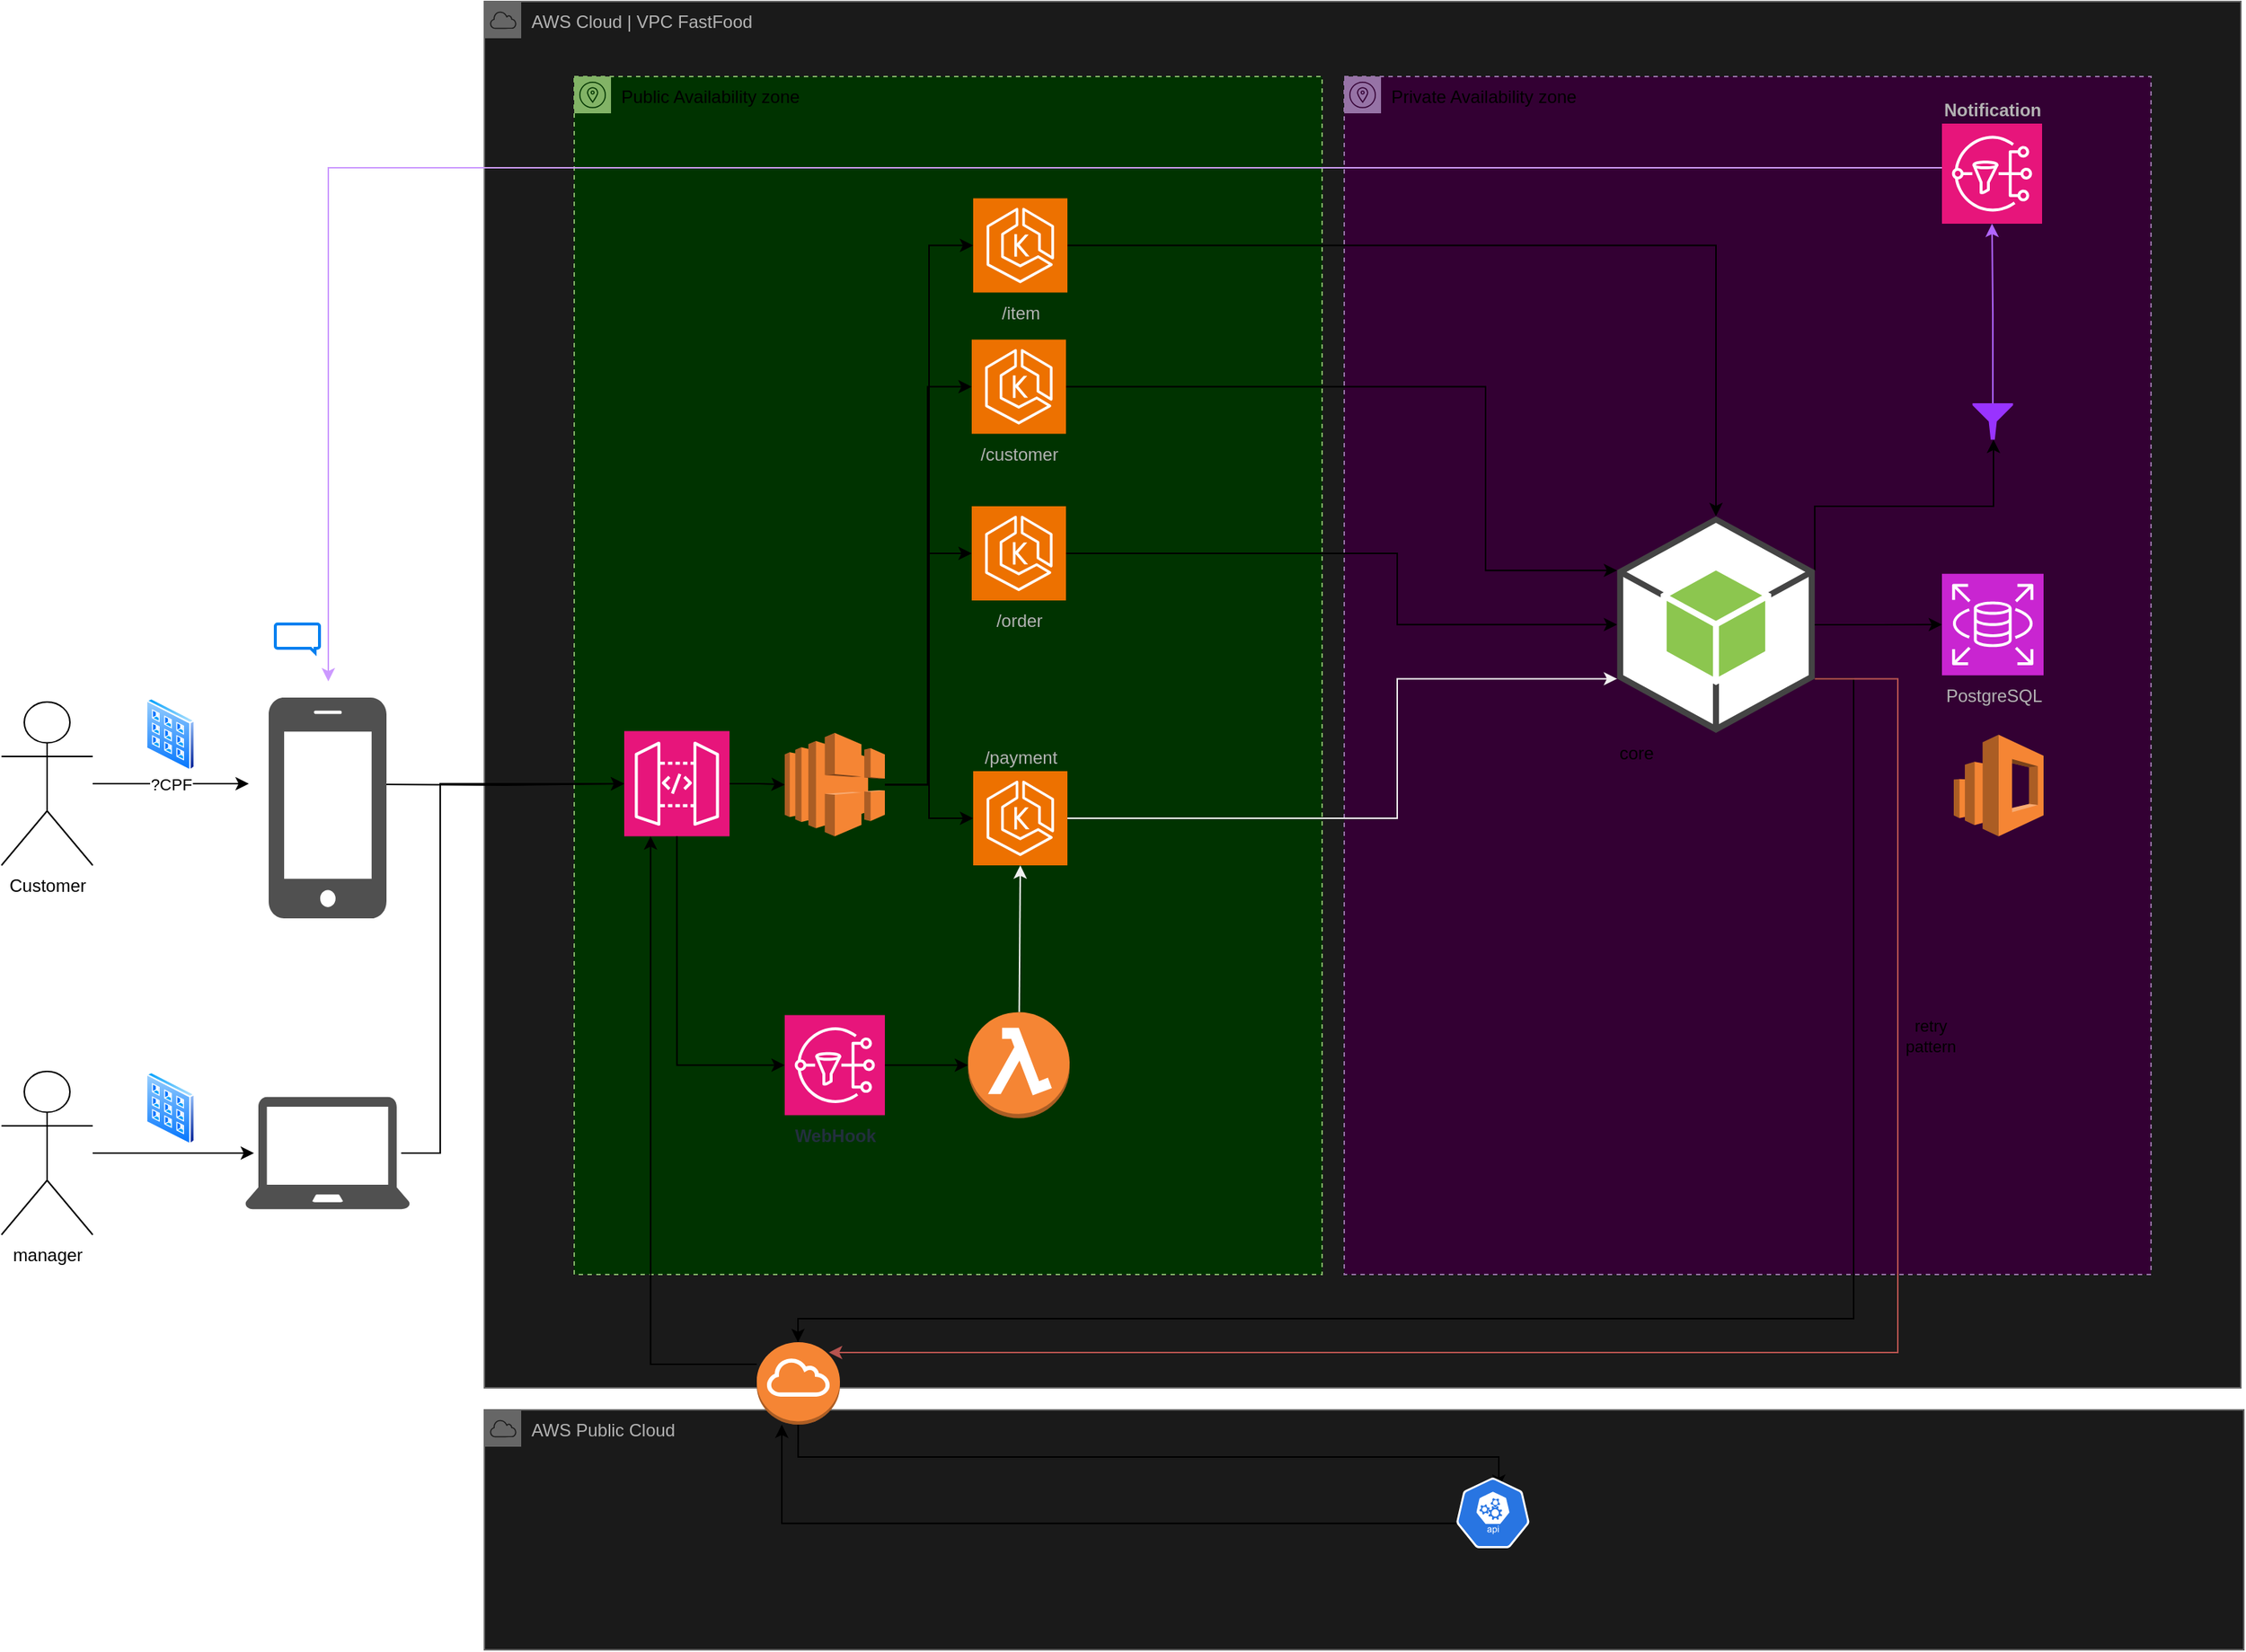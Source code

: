 <mxfile>
    <diagram id="md41076sl1uWrg6_0R8T" name="Page-1">
        <mxGraphModel dx="2674" dy="984" grid="1" gridSize="10" guides="1" tooltips="1" connect="1" arrows="1" fold="1" page="1" pageScale="1" pageWidth="850" pageHeight="1100" math="0" shadow="0">
            <root>
                <mxCell id="0"/>
                <mxCell id="1" parent="0"/>
                <mxCell id="2" value="AWS Cloud | VPC FastFood" style="sketch=0;outlineConnect=0;html=1;whiteSpace=wrap;fontSize=12;fontStyle=0;shape=mxgraph.aws4.group;grIcon=mxgraph.aws4.group_aws_cloud;strokeColor=#666666;fillColor=#1A1A1A;verticalAlign=top;align=left;spacingLeft=30;fontColor=#B3B3B3;dashed=0;" vertex="1" parent="1">
                    <mxGeometry x="-120" y="557" width="1193" height="942" as="geometry"/>
                </mxCell>
                <mxCell id="3" value="Private Availability zone" style="sketch=0;outlineConnect=0;html=1;whiteSpace=wrap;fontSize=12;fontStyle=0;shape=mxgraph.aws4.group;grIcon=mxgraph.aws4.group_availability_zone;strokeColor=#9673a6;fillColor=#330033;verticalAlign=top;align=left;spacingLeft=30;dashed=1;" vertex="1" parent="1">
                    <mxGeometry x="464" y="608" width="548" height="814" as="geometry"/>
                </mxCell>
                <mxCell id="4" value="Public Availability zone" style="sketch=0;outlineConnect=0;html=1;whiteSpace=wrap;fontSize=12;fontStyle=0;shape=mxgraph.aws4.group;grIcon=mxgraph.aws4.group_availability_zone;strokeColor=#82b366;fillColor=#003300;verticalAlign=top;align=left;spacingLeft=30;dashed=1;" vertex="1" parent="1">
                    <mxGeometry x="-59" y="608" width="508" height="814" as="geometry"/>
                </mxCell>
                <mxCell id="5" value="AWS Public Cloud&amp;nbsp;" style="sketch=0;outlineConnect=0;html=1;whiteSpace=wrap;fontSize=12;fontStyle=0;shape=mxgraph.aws4.group;grIcon=mxgraph.aws4.group_aws_cloud;strokeColor=#666666;fillColor=#1A1A1A;verticalAlign=top;align=left;spacingLeft=30;fontColor=#B3B3B3;dashed=0;" vertex="1" parent="1">
                    <mxGeometry x="-120" y="1514" width="1195" height="163" as="geometry"/>
                </mxCell>
                <mxCell id="6" value="?CPF" style="edgeStyle=orthogonalEdgeStyle;rounded=0;orthogonalLoop=1;jettySize=auto;html=1;" edge="1" parent="1" source="7">
                    <mxGeometry relative="1" as="geometry">
                        <mxPoint x="-280.0" y="1088.5" as="targetPoint"/>
                    </mxGeometry>
                </mxCell>
                <mxCell id="7" value="Customer" style="shape=umlActor;verticalLabelPosition=bottom;verticalAlign=top;html=1;outlineConnect=0;" vertex="1" parent="1">
                    <mxGeometry x="-448" y="1033" width="62" height="111" as="geometry"/>
                </mxCell>
                <mxCell id="9" style="edgeStyle=orthogonalEdgeStyle;rounded=0;orthogonalLoop=1;jettySize=auto;html=1;" edge="1" parent="1" source="10" target="12">
                    <mxGeometry relative="1" as="geometry"/>
                </mxCell>
                <mxCell id="10" value="" style="sketch=0;points=[[0,0,0],[0.25,0,0],[0.5,0,0],[0.75,0,0],[1,0,0],[0,1,0],[0.25,1,0],[0.5,1,0],[0.75,1,0],[1,1,0],[0,0.25,0],[0,0.5,0],[0,0.75,0],[1,0.25,0],[1,0.5,0],[1,0.75,0]];outlineConnect=0;fontColor=#232F3E;fillColor=#E7157B;strokeColor=#ffffff;dashed=0;verticalLabelPosition=bottom;verticalAlign=top;align=center;html=1;fontSize=12;fontStyle=0;aspect=fixed;shape=mxgraph.aws4.resourceIcon;resIcon=mxgraph.aws4.api_gateway;" vertex="1" parent="1">
                    <mxGeometry x="-25" y="1052.75" width="71.5" height="71.5" as="geometry"/>
                </mxCell>
                <mxCell id="11" style="edgeStyle=orthogonalEdgeStyle;rounded=0;orthogonalLoop=1;jettySize=auto;html=1;" edge="1" parent="1" source="12" target="15">
                    <mxGeometry relative="1" as="geometry"/>
                </mxCell>
                <mxCell id="12" value="" style="outlineConnect=0;dashed=0;verticalLabelPosition=bottom;verticalAlign=top;align=center;html=1;shape=mxgraph.aws3.elastic_load_balancing;fillColor=#F58534;gradientColor=none;" vertex="1" parent="1">
                    <mxGeometry x="84" y="1054" width="68" height="70.25" as="geometry"/>
                </mxCell>
                <mxCell id="13" style="edgeStyle=orthogonalEdgeStyle;rounded=0;orthogonalLoop=1;jettySize=auto;html=1;entryX=0;entryY=0.25;entryDx=0;entryDy=0;entryPerimeter=0;" edge="1" parent="1" source="14" target="44">
                    <mxGeometry relative="1" as="geometry">
                        <Array as="points">
                            <mxPoint x="560" y="819"/>
                            <mxPoint x="560" y="944"/>
                        </Array>
                        <mxPoint x="502.059" y="757.75" as="targetPoint"/>
                    </mxGeometry>
                </mxCell>
                <mxCell id="14" value="/customer" style="sketch=0;points=[[0,0,0],[0.25,0,0],[0.5,0,0],[0.75,0,0],[1,0,0],[0,1,0],[0.25,1,0],[0.5,1,0],[0.75,1,0],[1,1,0],[0,0.25,0],[0,0.5,0],[0,0.75,0],[1,0.25,0],[1,0.5,0],[1,0.75,0]];outlineConnect=0;fontColor=#B3B3B3;fillColor=#ED7100;strokeColor=#ffffff;dashed=0;verticalLabelPosition=bottom;verticalAlign=top;align=center;html=1;fontSize=12;fontStyle=0;aspect=fixed;shape=mxgraph.aws4.resourceIcon;resIcon=mxgraph.aws4.eks;" vertex="1" parent="1">
                    <mxGeometry x="211" y="786.75" width="64" height="64" as="geometry"/>
                </mxCell>
                <mxCell id="15" value="/payment" style="sketch=0;points=[[0,0,0],[0.25,0,0],[0.5,0,0],[0.75,0,0],[1,0,0],[0,1,0],[0.25,1,0],[0.5,1,0],[0.75,1,0],[1,1,0],[0,0.25,0],[0,0.5,0],[0,0.75,0],[1,0.25,0],[1,0.5,0],[1,0.75,0]];outlineConnect=0;fontColor=#B3B3B3;fillColor=#ED7100;strokeColor=#ffffff;dashed=0;verticalLabelPosition=top;verticalAlign=bottom;align=center;html=1;fontSize=12;fontStyle=0;aspect=fixed;shape=mxgraph.aws4.resourceIcon;resIcon=mxgraph.aws4.eks;labelPosition=center;" vertex="1" parent="1">
                    <mxGeometry x="212" y="1080" width="64" height="64" as="geometry"/>
                </mxCell>
                <mxCell id="16" value="/item" style="sketch=0;points=[[0,0,0],[0.25,0,0],[0.5,0,0],[0.75,0,0],[1,0,0],[0,1,0],[0.25,1,0],[0.5,1,0],[0.75,1,0],[1,1,0],[0,0.25,0],[0,0.5,0],[0,0.75,0],[1,0.25,0],[1,0.5,0],[1,0.75,0]];outlineConnect=0;fontColor=#B3B3B3;fillColor=#ED7100;strokeColor=#ffffff;dashed=0;verticalLabelPosition=bottom;verticalAlign=top;align=center;html=1;fontSize=12;fontStyle=0;aspect=fixed;shape=mxgraph.aws4.resourceIcon;resIcon=mxgraph.aws4.eks;" vertex="1" parent="1">
                    <mxGeometry x="212" y="690.75" width="64" height="64" as="geometry"/>
                </mxCell>
                <mxCell id="17" style="edgeStyle=orthogonalEdgeStyle;rounded=0;orthogonalLoop=1;jettySize=auto;html=1;entryX=0;entryY=0.5;entryDx=0;entryDy=0;entryPerimeter=0;" edge="1" parent="1" source="12" target="14">
                    <mxGeometry relative="1" as="geometry">
                        <Array as="points">
                            <mxPoint x="181" y="1089"/>
                            <mxPoint x="181" y="819"/>
                        </Array>
                    </mxGeometry>
                </mxCell>
                <mxCell id="18" style="edgeStyle=orthogonalEdgeStyle;rounded=0;orthogonalLoop=1;jettySize=auto;html=1;entryX=0;entryY=0.5;entryDx=0;entryDy=0;entryPerimeter=0;" edge="1" parent="1" source="12" target="16">
                    <mxGeometry relative="1" as="geometry">
                        <Array as="points">
                            <mxPoint x="182" y="1089"/>
                            <mxPoint x="182" y="723"/>
                        </Array>
                    </mxGeometry>
                </mxCell>
                <mxCell id="19" value="" style="outlineConnect=0;dashed=0;verticalLabelPosition=bottom;verticalAlign=top;align=center;html=1;shape=mxgraph.aws3.elasticsearch_service;fillColor=#F58534;gradientColor=none;" vertex="1" parent="1">
                    <mxGeometry x="878" y="1055.25" width="61" height="69" as="geometry"/>
                </mxCell>
                <mxCell id="20" style="edgeStyle=orthogonalEdgeStyle;rounded=0;orthogonalLoop=1;jettySize=auto;html=1;" edge="1" parent="1">
                    <mxGeometry relative="1" as="geometry">
                        <Array as="points">
                            <mxPoint x="82" y="1591"/>
                        </Array>
                        <mxPoint x="82.0" y="1524" as="targetPoint"/>
                        <mxPoint x="544" y="1591.111" as="sourcePoint"/>
                    </mxGeometry>
                </mxCell>
                <mxCell id="22" style="edgeStyle=orthogonalEdgeStyle;rounded=0;orthogonalLoop=1;jettySize=auto;html=1;entryX=0.25;entryY=1;entryDx=0;entryDy=0;entryPerimeter=0;" edge="1" parent="1" source="23" target="10">
                    <mxGeometry relative="1" as="geometry">
                        <mxPoint x="-29.286" y="1315.5" as="targetPoint"/>
                        <Array as="points">
                            <mxPoint x="-7" y="1483"/>
                        </Array>
                    </mxGeometry>
                </mxCell>
                <mxCell id="23" value="" style="outlineConnect=0;dashed=0;verticalLabelPosition=bottom;verticalAlign=top;align=center;html=1;shape=mxgraph.aws3.internet_gateway;fillColor=#F58534;gradientColor=none;" vertex="1" parent="1">
                    <mxGeometry x="65" y="1468" width="56.5" height="56" as="geometry"/>
                </mxCell>
                <mxCell id="24" style="edgeStyle=orthogonalEdgeStyle;rounded=0;orthogonalLoop=1;jettySize=auto;html=1;exitX=1;exitY=0.75;exitDx=0;exitDy=0;exitPerimeter=0;" edge="1" parent="1" source="44" target="23">
                    <mxGeometry relative="1" as="geometry">
                        <Array as="points">
                            <mxPoint x="810" y="1017"/>
                            <mxPoint x="810" y="1452"/>
                            <mxPoint x="93" y="1452"/>
                        </Array>
                        <mxPoint x="929" y="1272" as="sourcePoint"/>
                    </mxGeometry>
                </mxCell>
                <mxCell id="25" style="edgeStyle=orthogonalEdgeStyle;rounded=0;orthogonalLoop=1;jettySize=auto;html=1;entryX=0.5;entryY=0;entryDx=0;entryDy=0;entryPerimeter=0;" edge="1" parent="1">
                    <mxGeometry relative="1" as="geometry">
                        <Array as="points">
                            <mxPoint x="93" y="1546"/>
                            <mxPoint x="569" y="1546"/>
                        </Array>
                        <mxPoint x="93.143" y="1524" as="sourcePoint"/>
                        <mxPoint x="569" y="1567" as="targetPoint"/>
                    </mxGeometry>
                </mxCell>
                <mxCell id="26" value="&lt;b&gt;WebHook&lt;/b&gt;" style="sketch=0;points=[[0,0,0],[0.25,0,0],[0.5,0,0],[0.75,0,0],[1,0,0],[0,1,0],[0.25,1,0],[0.5,1,0],[0.75,1,0],[1,1,0],[0,0.25,0],[0,0.5,0],[0,0.75,0],[1,0.25,0],[1,0.5,0],[1,0.75,0]];outlineConnect=0;fontColor=#232F3E;fillColor=#E7157B;strokeColor=#ffffff;dashed=0;verticalLabelPosition=bottom;verticalAlign=top;align=center;html=1;fontSize=12;fontStyle=0;aspect=fixed;shape=mxgraph.aws4.resourceIcon;resIcon=mxgraph.aws4.sns;" vertex="1" parent="1">
                    <mxGeometry x="84" y="1245.75" width="68" height="68" as="geometry"/>
                </mxCell>
                <mxCell id="27" style="edgeStyle=orthogonalEdgeStyle;rounded=0;orthogonalLoop=1;jettySize=auto;html=1;entryX=0;entryY=0.5;entryDx=0;entryDy=0;entryPerimeter=0;exitX=0.5;exitY=1;exitDx=0;exitDy=0;exitPerimeter=0;" edge="1" parent="1" source="10" target="26">
                    <mxGeometry relative="1" as="geometry">
                        <mxPoint x="46.5" y="1279.714" as="sourcePoint"/>
                    </mxGeometry>
                </mxCell>
                <mxCell id="28" style="edgeStyle=orthogonalEdgeStyle;rounded=0;orthogonalLoop=1;jettySize=auto;html=1;" edge="1" parent="1" target="10">
                    <mxGeometry relative="1" as="geometry">
                        <mxPoint x="-187" y="1089" as="sourcePoint"/>
                    </mxGeometry>
                </mxCell>
                <mxCell id="30" style="edgeStyle=orthogonalEdgeStyle;rounded=0;orthogonalLoop=1;jettySize=auto;html=1;strokeColor=#CC99FF;" edge="1" parent="1" source="31">
                    <mxGeometry relative="1" as="geometry">
                        <Array as="points">
                            <mxPoint x="-226" y="670"/>
                        </Array>
                        <mxPoint x="-226" y="1019" as="targetPoint"/>
                    </mxGeometry>
                </mxCell>
                <mxCell id="31" value="&lt;b&gt;Notification&lt;/b&gt;" style="sketch=0;points=[[0,0,0],[0.25,0,0],[0.5,0,0],[0.75,0,0],[1,0,0],[0,1,0],[0.25,1,0],[0.5,1,0],[0.75,1,0],[1,1,0],[0,0.25,0],[0,0.5,0],[0,0.75,0],[1,0.25,0],[1,0.5,0],[1,0.75,0]];outlineConnect=0;fontColor=#B3B3B3;fillColor=#E7157B;strokeColor=#ffffff;dashed=0;verticalLabelPosition=top;verticalAlign=bottom;align=center;html=1;fontSize=12;fontStyle=0;aspect=fixed;shape=mxgraph.aws4.resourceIcon;resIcon=mxgraph.aws4.sns;labelPosition=center;" vertex="1" parent="1">
                    <mxGeometry x="870" y="640" width="68" height="68" as="geometry"/>
                </mxCell>
                <mxCell id="32" style="edgeStyle=orthogonalEdgeStyle;rounded=0;orthogonalLoop=1;jettySize=auto;html=1;entryX=0.5;entryY=1;entryDx=0;entryDy=0;entryPerimeter=0;strokeColor=#B266FF;" edge="1" parent="1" source="34" target="31">
                    <mxGeometry relative="1" as="geometry"/>
                </mxCell>
                <mxCell id="33" value="" style="html=1;verticalLabelPosition=bottom;align=center;labelBackgroundColor=#ffffff;verticalAlign=top;strokeWidth=2;strokeColor=#0080F0;shadow=0;dashed=0;shape=mxgraph.ios7.icons.message;" vertex="1" parent="1">
                    <mxGeometry x="-262" y="980" width="30" height="19.5" as="geometry"/>
                </mxCell>
                <mxCell id="34" value="" style="sketch=0;aspect=fixed;pointerEvents=1;shadow=0;dashed=0;html=1;strokeColor=none;labelPosition=center;verticalLabelPosition=bottom;verticalAlign=top;align=center;fillColor=#9933FF;shape=mxgraph.mscae.enterprise.filter" vertex="1" parent="1">
                    <mxGeometry x="890.75" y="830" width="27.5" height="24.75" as="geometry"/>
                </mxCell>
                <mxCell id="35" style="edgeStyle=orthogonalEdgeStyle;rounded=0;orthogonalLoop=1;jettySize=auto;html=1;fillColor=#f8cecc;strokeColor=#b85450;exitX=1;exitY=0.75;exitDx=0;exitDy=0;exitPerimeter=0;" edge="1" parent="1" source="44">
                    <mxGeometry relative="1" as="geometry">
                        <mxPoint x="114" y="1475" as="targetPoint"/>
                        <Array as="points">
                            <mxPoint x="840" y="1017"/>
                            <mxPoint x="840" y="1475"/>
                        </Array>
                        <mxPoint x="953" y="1272" as="sourcePoint"/>
                    </mxGeometry>
                </mxCell>
                <mxCell id="36" value="retry&lt;br&gt;pattern" style="edgeLabel;html=1;align=center;verticalAlign=middle;resizable=0;points=[];labelBackgroundColor=none;" vertex="1" connectable="0" parent="35">
                    <mxGeometry x="-0.878" y="3" relative="1" as="geometry">
                        <mxPoint x="19" y="223" as="offset"/>
                    </mxGeometry>
                </mxCell>
                <mxCell id="37" value="/order" style="sketch=0;points=[[0,0,0],[0.25,0,0],[0.5,0,0],[0.75,0,0],[1,0,0],[0,1,0],[0.25,1,0],[0.5,1,0],[0.75,1,0],[1,1,0],[0,0.25,0],[0,0.5,0],[0,0.75,0],[1,0.25,0],[1,0.5,0],[1,0.75,0]];outlineConnect=0;fontColor=#B3B3B3;fillColor=#ED7100;strokeColor=#ffffff;dashed=0;verticalLabelPosition=bottom;verticalAlign=top;align=center;html=1;fontSize=12;fontStyle=0;aspect=fixed;shape=mxgraph.aws4.resourceIcon;resIcon=mxgraph.aws4.eks;" vertex="1" parent="1">
                    <mxGeometry x="211" y="900" width="64" height="64" as="geometry"/>
                </mxCell>
                <mxCell id="38" style="edgeStyle=orthogonalEdgeStyle;rounded=0;orthogonalLoop=1;jettySize=auto;html=1;entryX=0;entryY=0.5;entryDx=0;entryDy=0;entryPerimeter=0;" edge="1" parent="1" source="12" target="37">
                    <mxGeometry relative="1" as="geometry"/>
                </mxCell>
                <mxCell id="39" style="edgeStyle=orthogonalEdgeStyle;rounded=0;orthogonalLoop=1;jettySize=auto;html=1;exitX=1;exitY=0.5;exitDx=0;exitDy=0;exitPerimeter=0;entryX=0;entryY=0.5;entryDx=0;entryDy=0;entryPerimeter=0;" edge="1" parent="1" source="37" target="44">
                    <mxGeometry relative="1" as="geometry">
                        <mxPoint x="522.5" y="757.75" as="targetPoint"/>
                        <Array as="points">
                            <mxPoint x="500" y="932"/>
                            <mxPoint x="500" y="980"/>
                        </Array>
                    </mxGeometry>
                </mxCell>
                <mxCell id="56" style="edgeStyle=none;html=1;entryX=0.5;entryY=1;entryDx=0;entryDy=0;entryPerimeter=0;strokeColor=#F0F0F0;fontColor=#B3B3B3;" edge="1" parent="1" source="40" target="15">
                    <mxGeometry relative="1" as="geometry"/>
                </mxCell>
                <mxCell id="40" value="" style="outlineConnect=0;dashed=0;verticalLabelPosition=bottom;verticalAlign=top;align=center;html=1;shape=mxgraph.aws3.lambda_function;fillColor=#F58534;gradientColor=none;" vertex="1" parent="1">
                    <mxGeometry x="208.5" y="1243.75" width="69" height="72" as="geometry"/>
                </mxCell>
                <mxCell id="41" style="edgeStyle=orthogonalEdgeStyle;rounded=0;orthogonalLoop=1;jettySize=auto;html=1;exitX=1;exitY=0.5;exitDx=0;exitDy=0;exitPerimeter=0;entryX=0;entryY=0.5;entryDx=0;entryDy=0;entryPerimeter=0;" edge="1" parent="1" source="26" target="40">
                    <mxGeometry relative="1" as="geometry"/>
                </mxCell>
                <mxCell id="43" style="edgeStyle=orthogonalEdgeStyle;rounded=0;orthogonalLoop=1;jettySize=auto;html=1;exitX=1;exitY=0.25;exitDx=0;exitDy=0;exitPerimeter=0;" edge="1" parent="1" source="44" target="34">
                    <mxGeometry relative="1" as="geometry">
                        <Array as="points">
                            <mxPoint x="784" y="900"/>
                            <mxPoint x="905" y="900"/>
                        </Array>
                    </mxGeometry>
                </mxCell>
                <mxCell id="44" value="core" style="outlineConnect=0;dashed=0;verticalLabelPosition=bottom;verticalAlign=top;align=left;html=1;shape=mxgraph.aws3.android;fillColor=#8CC64F;gradientColor=none;" vertex="1" parent="1">
                    <mxGeometry x="649.37" y="906.75" width="134.25" height="147.25" as="geometry"/>
                </mxCell>
                <mxCell id="45" value="PostgreSQL" style="sketch=0;points=[[0,0,0],[0.25,0,0],[0.5,0,0],[0.75,0,0],[1,0,0],[0,1,0],[0.25,1,0],[0.5,1,0],[0.75,1,0],[1,1,0],[0,0.25,0],[0,0.5,0],[0,0.75,0],[1,0.25,0],[1,0.5,0],[1,0.75,0]];outlineConnect=0;fontColor=#B3B3B3;fillColor=#C925D1;strokeColor=#ffffff;dashed=0;verticalLabelPosition=bottom;verticalAlign=top;align=center;html=1;fontSize=12;fontStyle=0;aspect=fixed;shape=mxgraph.aws4.resourceIcon;resIcon=mxgraph.aws4.rds;" vertex="1" parent="1">
                    <mxGeometry x="870" y="945.88" width="69" height="69" as="geometry"/>
                </mxCell>
                <mxCell id="46" style="edgeStyle=orthogonalEdgeStyle;rounded=0;orthogonalLoop=1;jettySize=auto;html=1;entryX=0;entryY=0.75;entryDx=0;entryDy=0;entryPerimeter=0;strokeColor=#F0F0F0;" edge="1" parent="1" source="15" target="44">
                    <mxGeometry relative="1" as="geometry">
                        <Array as="points">
                            <mxPoint x="500" y="1112"/>
                            <mxPoint x="500" y="1017"/>
                        </Array>
                    </mxGeometry>
                </mxCell>
                <mxCell id="47" style="edgeStyle=orthogonalEdgeStyle;rounded=0;orthogonalLoop=1;jettySize=auto;html=1;entryX=0;entryY=0.5;entryDx=0;entryDy=0;entryPerimeter=0;" edge="1" parent="1" source="44" target="45">
                    <mxGeometry relative="1" as="geometry"/>
                </mxCell>
                <mxCell id="48" style="edgeStyle=orthogonalEdgeStyle;rounded=0;orthogonalLoop=1;jettySize=auto;html=1;entryX=0.5;entryY=0;entryDx=0;entryDy=0;entryPerimeter=0;" edge="1" parent="1" source="16" target="44">
                    <mxGeometry relative="1" as="geometry"/>
                </mxCell>
                <mxCell id="50" style="edgeStyle=orthogonalEdgeStyle;rounded=0;orthogonalLoop=1;jettySize=auto;html=1;" edge="1" parent="1" source="51">
                    <mxGeometry relative="1" as="geometry">
                        <mxPoint x="-276.5" y="1339.5" as="targetPoint"/>
                    </mxGeometry>
                </mxCell>
                <mxCell id="51" value="manager" style="shape=umlActor;verticalLabelPosition=bottom;verticalAlign=top;html=1;outlineConnect=0;" vertex="1" parent="1">
                    <mxGeometry x="-448" y="1284" width="62" height="111" as="geometry"/>
                </mxCell>
                <mxCell id="52" style="edgeStyle=orthogonalEdgeStyle;rounded=0;orthogonalLoop=1;jettySize=auto;html=1;entryX=0;entryY=0.5;entryDx=0;entryDy=0;entryPerimeter=0;" edge="1" parent="1" target="10">
                    <mxGeometry relative="1" as="geometry">
                        <Array as="points">
                            <mxPoint x="-150" y="1340"/>
                            <mxPoint x="-150" y="1088"/>
                        </Array>
                        <mxPoint x="-176.5" y="1339.538" as="sourcePoint"/>
                    </mxGeometry>
                </mxCell>
                <mxCell id="53" value="" style="sketch=0;html=1;dashed=0;whitespace=wrap;fillColor=#2875E2;strokeColor=#ffffff;points=[[0.005,0.63,0],[0.1,0.2,0],[0.9,0.2,0],[0.5,0,0],[0.995,0.63,0],[0.72,0.99,0],[0.5,1,0],[0.28,0.99,0]];verticalLabelPosition=bottom;align=center;verticalAlign=top;shape=mxgraph.kubernetes.icon;prIcon=api" vertex="1" parent="1">
                    <mxGeometry x="540" y="1560" width="50" height="48" as="geometry"/>
                </mxCell>
                <mxCell id="54" value="" style="sketch=0;pointerEvents=1;shadow=0;dashed=0;html=1;strokeColor=none;fillColor=#505050;labelPosition=center;verticalLabelPosition=bottom;verticalAlign=top;outlineConnect=0;align=center;shape=mxgraph.office.devices.laptop;" vertex="1" parent="1">
                    <mxGeometry x="-282.5" y="1301.38" width="112" height="76.25" as="geometry"/>
                </mxCell>
                <mxCell id="55" value="" style="sketch=0;pointerEvents=1;shadow=0;dashed=0;html=1;strokeColor=none;fillColor=#505050;labelPosition=center;verticalLabelPosition=bottom;verticalAlign=top;outlineConnect=0;align=center;shape=mxgraph.office.devices.cell_phone_iphone_standalone;" vertex="1" parent="1">
                    <mxGeometry x="-266.5" y="1030" width="80" height="150" as="geometry"/>
                </mxCell>
                <mxCell id="58" value="" style="aspect=fixed;perimeter=ellipsePerimeter;html=1;align=center;shadow=0;dashed=0;spacingTop=3;image;image=img/lib/active_directory/input_output_filter.svg;fontColor=#B3B3B3;fillColor=#1A1A1A;" vertex="1" parent="1">
                    <mxGeometry x="-350" y="1030" width="33.5" height="50" as="geometry"/>
                </mxCell>
                <mxCell id="59" value="" style="aspect=fixed;perimeter=ellipsePerimeter;html=1;align=center;shadow=0;dashed=0;spacingTop=3;image;image=img/lib/active_directory/input_output_filter.svg;fontColor=#B3B3B3;fillColor=#1A1A1A;" vertex="1" parent="1">
                    <mxGeometry x="-350" y="1284" width="33.5" height="50" as="geometry"/>
                </mxCell>
            </root>
        </mxGraphModel>
    </diagram>
</mxfile>